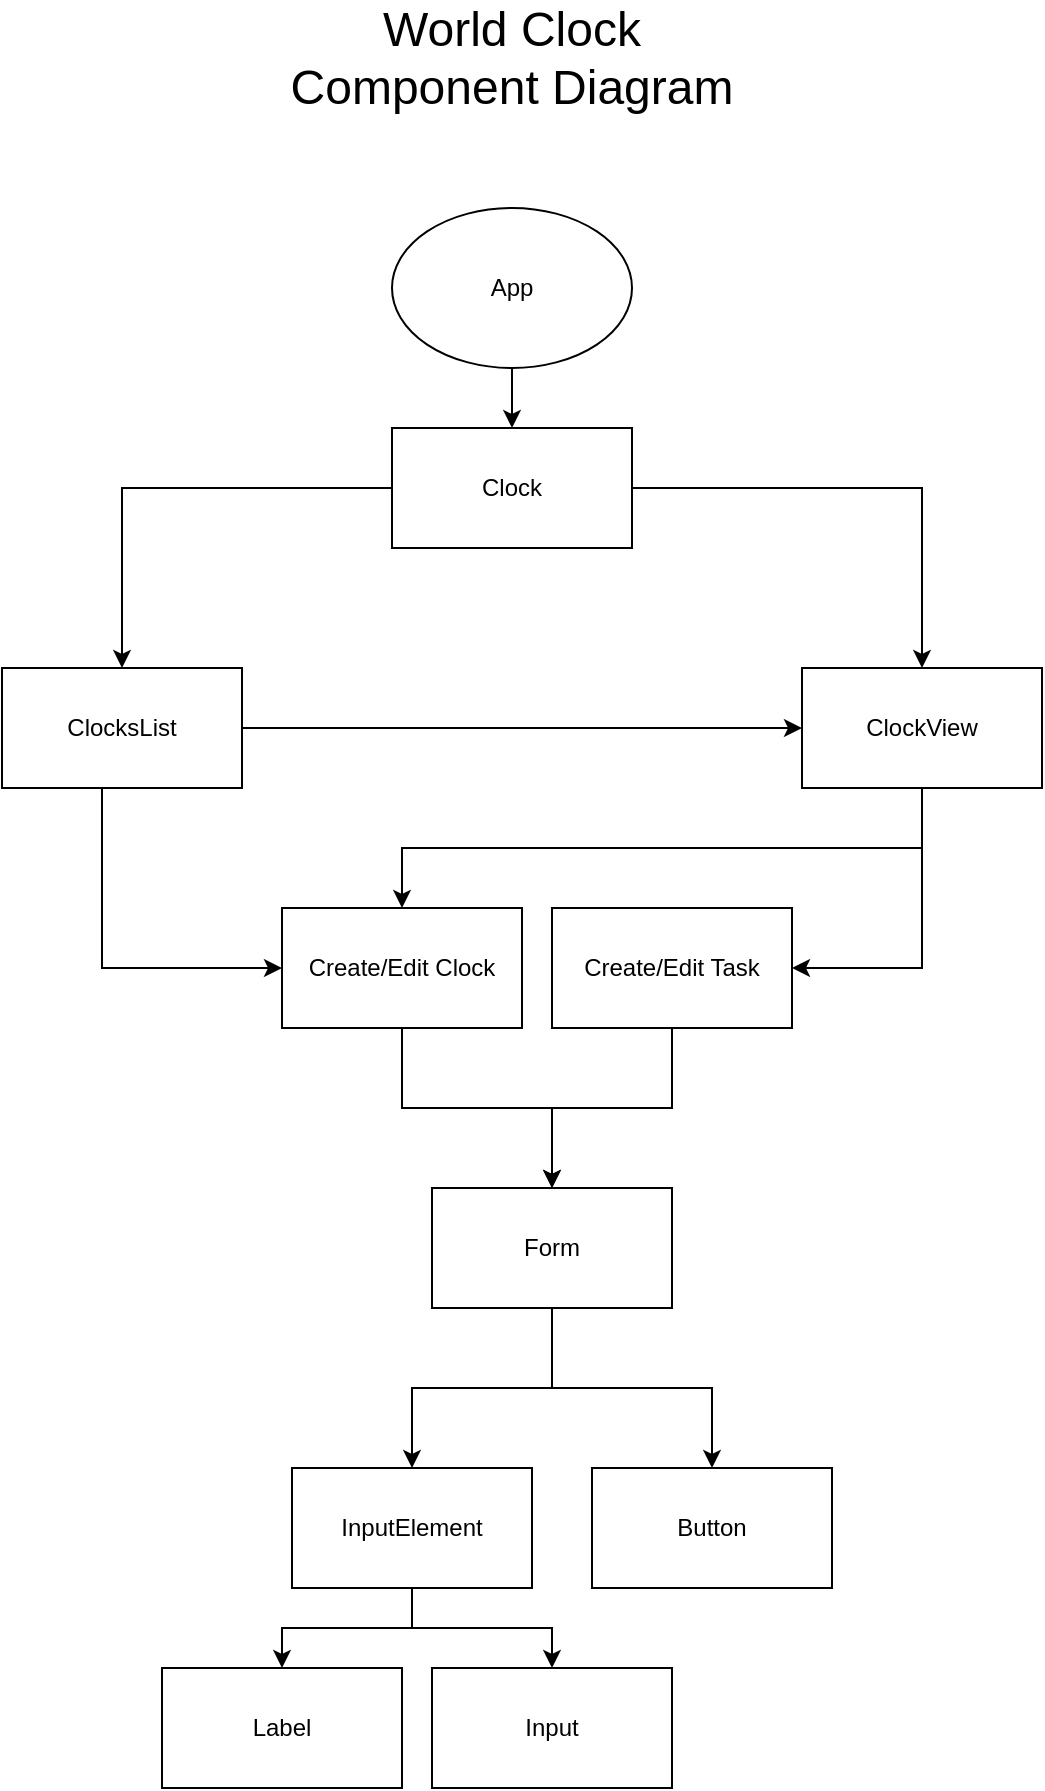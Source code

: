 <mxfile version="24.7.12">
  <diagram id="RWexJx4VqOWWEpUddBMa" name="Page-1">
    <mxGraphModel dx="989" dy="1643" grid="1" gridSize="10" guides="1" tooltips="1" connect="1" arrows="1" fold="1" page="1" pageScale="1" pageWidth="850" pageHeight="1100" math="0" shadow="0">
      <root>
        <mxCell id="0" />
        <mxCell id="1" parent="0" />
        <mxCell id="YFcVf5Zew5QeE0oS_XF3-12" style="edgeStyle=orthogonalEdgeStyle;rounded=0;orthogonalLoop=1;jettySize=auto;html=1;exitX=0.5;exitY=1;exitDx=0;exitDy=0;entryX=0.5;entryY=0;entryDx=0;entryDy=0;" edge="1" parent="1" source="YFcVf5Zew5QeE0oS_XF3-1" target="YFcVf5Zew5QeE0oS_XF3-11">
          <mxGeometry relative="1" as="geometry" />
        </mxCell>
        <mxCell id="YFcVf5Zew5QeE0oS_XF3-1" value="App" style="ellipse;whiteSpace=wrap;html=1;" vertex="1" parent="1">
          <mxGeometry x="365" y="40" width="120" height="80" as="geometry" />
        </mxCell>
        <mxCell id="YFcVf5Zew5QeE0oS_XF3-27" style="edgeStyle=orthogonalEdgeStyle;rounded=0;orthogonalLoop=1;jettySize=auto;html=1;entryX=0;entryY=0.5;entryDx=0;entryDy=0;" edge="1" parent="1" source="YFcVf5Zew5QeE0oS_XF3-2" target="YFcVf5Zew5QeE0oS_XF3-3">
          <mxGeometry relative="1" as="geometry">
            <Array as="points">
              <mxPoint x="220" y="420" />
            </Array>
          </mxGeometry>
        </mxCell>
        <mxCell id="YFcVf5Zew5QeE0oS_XF3-28" style="edgeStyle=orthogonalEdgeStyle;rounded=0;orthogonalLoop=1;jettySize=auto;html=1;entryX=0;entryY=0.5;entryDx=0;entryDy=0;" edge="1" parent="1" source="YFcVf5Zew5QeE0oS_XF3-2" target="YFcVf5Zew5QeE0oS_XF3-5">
          <mxGeometry relative="1" as="geometry" />
        </mxCell>
        <mxCell id="YFcVf5Zew5QeE0oS_XF3-2" value="ClocksList" style="rounded=0;whiteSpace=wrap;html=1;" vertex="1" parent="1">
          <mxGeometry x="170" y="270" width="120" height="60" as="geometry" />
        </mxCell>
        <mxCell id="YFcVf5Zew5QeE0oS_XF3-29" style="edgeStyle=orthogonalEdgeStyle;rounded=0;orthogonalLoop=1;jettySize=auto;html=1;entryX=1;entryY=0.5;entryDx=0;entryDy=0;" edge="1" parent="1" source="YFcVf5Zew5QeE0oS_XF3-5" target="YFcVf5Zew5QeE0oS_XF3-4">
          <mxGeometry relative="1" as="geometry">
            <Array as="points">
              <mxPoint x="630" y="420" />
            </Array>
          </mxGeometry>
        </mxCell>
        <mxCell id="YFcVf5Zew5QeE0oS_XF3-30" style="edgeStyle=orthogonalEdgeStyle;rounded=0;orthogonalLoop=1;jettySize=auto;html=1;exitX=0.5;exitY=1;exitDx=0;exitDy=0;entryX=0.5;entryY=0;entryDx=0;entryDy=0;" edge="1" parent="1" source="YFcVf5Zew5QeE0oS_XF3-5" target="YFcVf5Zew5QeE0oS_XF3-3">
          <mxGeometry relative="1" as="geometry" />
        </mxCell>
        <mxCell id="YFcVf5Zew5QeE0oS_XF3-5" value="ClockView" style="rounded=0;whiteSpace=wrap;html=1;" vertex="1" parent="1">
          <mxGeometry x="570" y="270" width="120" height="60" as="geometry" />
        </mxCell>
        <mxCell id="YFcVf5Zew5QeE0oS_XF3-24" style="edgeStyle=orthogonalEdgeStyle;rounded=0;orthogonalLoop=1;jettySize=auto;html=1;" edge="1" parent="1" source="YFcVf5Zew5QeE0oS_XF3-11" target="YFcVf5Zew5QeE0oS_XF3-2">
          <mxGeometry relative="1" as="geometry" />
        </mxCell>
        <mxCell id="YFcVf5Zew5QeE0oS_XF3-25" style="edgeStyle=orthogonalEdgeStyle;rounded=0;orthogonalLoop=1;jettySize=auto;html=1;entryX=0.5;entryY=0;entryDx=0;entryDy=0;" edge="1" parent="1" source="YFcVf5Zew5QeE0oS_XF3-11" target="YFcVf5Zew5QeE0oS_XF3-5">
          <mxGeometry relative="1" as="geometry" />
        </mxCell>
        <mxCell id="YFcVf5Zew5QeE0oS_XF3-11" value="Clock" style="rounded=0;whiteSpace=wrap;html=1;" vertex="1" parent="1">
          <mxGeometry x="365" y="150" width="120" height="60" as="geometry" />
        </mxCell>
        <mxCell id="YFcVf5Zew5QeE0oS_XF3-26" value="" style="group" vertex="1" connectable="0" parent="1">
          <mxGeometry x="250" y="390" width="360" height="440" as="geometry" />
        </mxCell>
        <mxCell id="YFcVf5Zew5QeE0oS_XF3-14" value="" style="edgeStyle=orthogonalEdgeStyle;rounded=0;orthogonalLoop=1;jettySize=auto;html=1;" edge="1" parent="YFcVf5Zew5QeE0oS_XF3-26" source="YFcVf5Zew5QeE0oS_XF3-3" target="YFcVf5Zew5QeE0oS_XF3-13">
          <mxGeometry relative="1" as="geometry" />
        </mxCell>
        <mxCell id="YFcVf5Zew5QeE0oS_XF3-3" value="Create/Edit Clock" style="rounded=0;whiteSpace=wrap;html=1;" vertex="1" parent="YFcVf5Zew5QeE0oS_XF3-26">
          <mxGeometry x="60" width="120" height="60" as="geometry" />
        </mxCell>
        <mxCell id="YFcVf5Zew5QeE0oS_XF3-15" style="edgeStyle=orthogonalEdgeStyle;rounded=0;orthogonalLoop=1;jettySize=auto;html=1;exitX=0.5;exitY=1;exitDx=0;exitDy=0;entryX=0.5;entryY=0;entryDx=0;entryDy=0;" edge="1" parent="YFcVf5Zew5QeE0oS_XF3-26" source="YFcVf5Zew5QeE0oS_XF3-4" target="YFcVf5Zew5QeE0oS_XF3-13">
          <mxGeometry relative="1" as="geometry" />
        </mxCell>
        <mxCell id="YFcVf5Zew5QeE0oS_XF3-4" value="Create/Edit Task" style="rounded=0;whiteSpace=wrap;html=1;" vertex="1" parent="YFcVf5Zew5QeE0oS_XF3-26">
          <mxGeometry x="195" width="120" height="60" as="geometry" />
        </mxCell>
        <mxCell id="YFcVf5Zew5QeE0oS_XF3-17" value="" style="edgeStyle=orthogonalEdgeStyle;rounded=0;orthogonalLoop=1;jettySize=auto;html=1;" edge="1" parent="YFcVf5Zew5QeE0oS_XF3-26" source="YFcVf5Zew5QeE0oS_XF3-13" target="YFcVf5Zew5QeE0oS_XF3-16">
          <mxGeometry relative="1" as="geometry" />
        </mxCell>
        <mxCell id="YFcVf5Zew5QeE0oS_XF3-19" style="edgeStyle=orthogonalEdgeStyle;rounded=0;orthogonalLoop=1;jettySize=auto;html=1;exitX=0.5;exitY=1;exitDx=0;exitDy=0;entryX=0.5;entryY=0;entryDx=0;entryDy=0;" edge="1" parent="YFcVf5Zew5QeE0oS_XF3-26" source="YFcVf5Zew5QeE0oS_XF3-13" target="YFcVf5Zew5QeE0oS_XF3-18">
          <mxGeometry relative="1" as="geometry" />
        </mxCell>
        <mxCell id="YFcVf5Zew5QeE0oS_XF3-13" value="Form" style="rounded=0;whiteSpace=wrap;html=1;" vertex="1" parent="YFcVf5Zew5QeE0oS_XF3-26">
          <mxGeometry x="135" y="140" width="120" height="60" as="geometry" />
        </mxCell>
        <mxCell id="YFcVf5Zew5QeE0oS_XF3-21" style="edgeStyle=orthogonalEdgeStyle;rounded=0;orthogonalLoop=1;jettySize=auto;html=1;" edge="1" parent="YFcVf5Zew5QeE0oS_XF3-26" source="YFcVf5Zew5QeE0oS_XF3-16" target="YFcVf5Zew5QeE0oS_XF3-20">
          <mxGeometry relative="1" as="geometry" />
        </mxCell>
        <mxCell id="YFcVf5Zew5QeE0oS_XF3-23" style="edgeStyle=orthogonalEdgeStyle;rounded=0;orthogonalLoop=1;jettySize=auto;html=1;exitX=0.5;exitY=1;exitDx=0;exitDy=0;" edge="1" parent="YFcVf5Zew5QeE0oS_XF3-26" source="YFcVf5Zew5QeE0oS_XF3-16" target="YFcVf5Zew5QeE0oS_XF3-22">
          <mxGeometry relative="1" as="geometry" />
        </mxCell>
        <mxCell id="YFcVf5Zew5QeE0oS_XF3-16" value="InputElement" style="rounded=0;whiteSpace=wrap;html=1;" vertex="1" parent="YFcVf5Zew5QeE0oS_XF3-26">
          <mxGeometry x="65" y="280" width="120" height="60" as="geometry" />
        </mxCell>
        <mxCell id="YFcVf5Zew5QeE0oS_XF3-18" value="Button" style="rounded=0;whiteSpace=wrap;html=1;" vertex="1" parent="YFcVf5Zew5QeE0oS_XF3-26">
          <mxGeometry x="215" y="280" width="120" height="60" as="geometry" />
        </mxCell>
        <mxCell id="YFcVf5Zew5QeE0oS_XF3-20" value="Input" style="rounded=0;whiteSpace=wrap;html=1;" vertex="1" parent="YFcVf5Zew5QeE0oS_XF3-26">
          <mxGeometry x="135" y="380" width="120" height="60" as="geometry" />
        </mxCell>
        <mxCell id="YFcVf5Zew5QeE0oS_XF3-22" value="Label" style="rounded=0;whiteSpace=wrap;html=1;" vertex="1" parent="YFcVf5Zew5QeE0oS_XF3-26">
          <mxGeometry y="380" width="120" height="60" as="geometry" />
        </mxCell>
        <mxCell id="YFcVf5Zew5QeE0oS_XF3-31" value="&lt;font style=&quot;font-size: 24px;&quot;&gt;World Clock Component Diagram&lt;/font&gt;" style="text;html=1;align=center;verticalAlign=middle;whiteSpace=wrap;rounded=0;" vertex="1" parent="1">
          <mxGeometry x="300" y="-50" width="250" height="30" as="geometry" />
        </mxCell>
      </root>
    </mxGraphModel>
  </diagram>
</mxfile>

